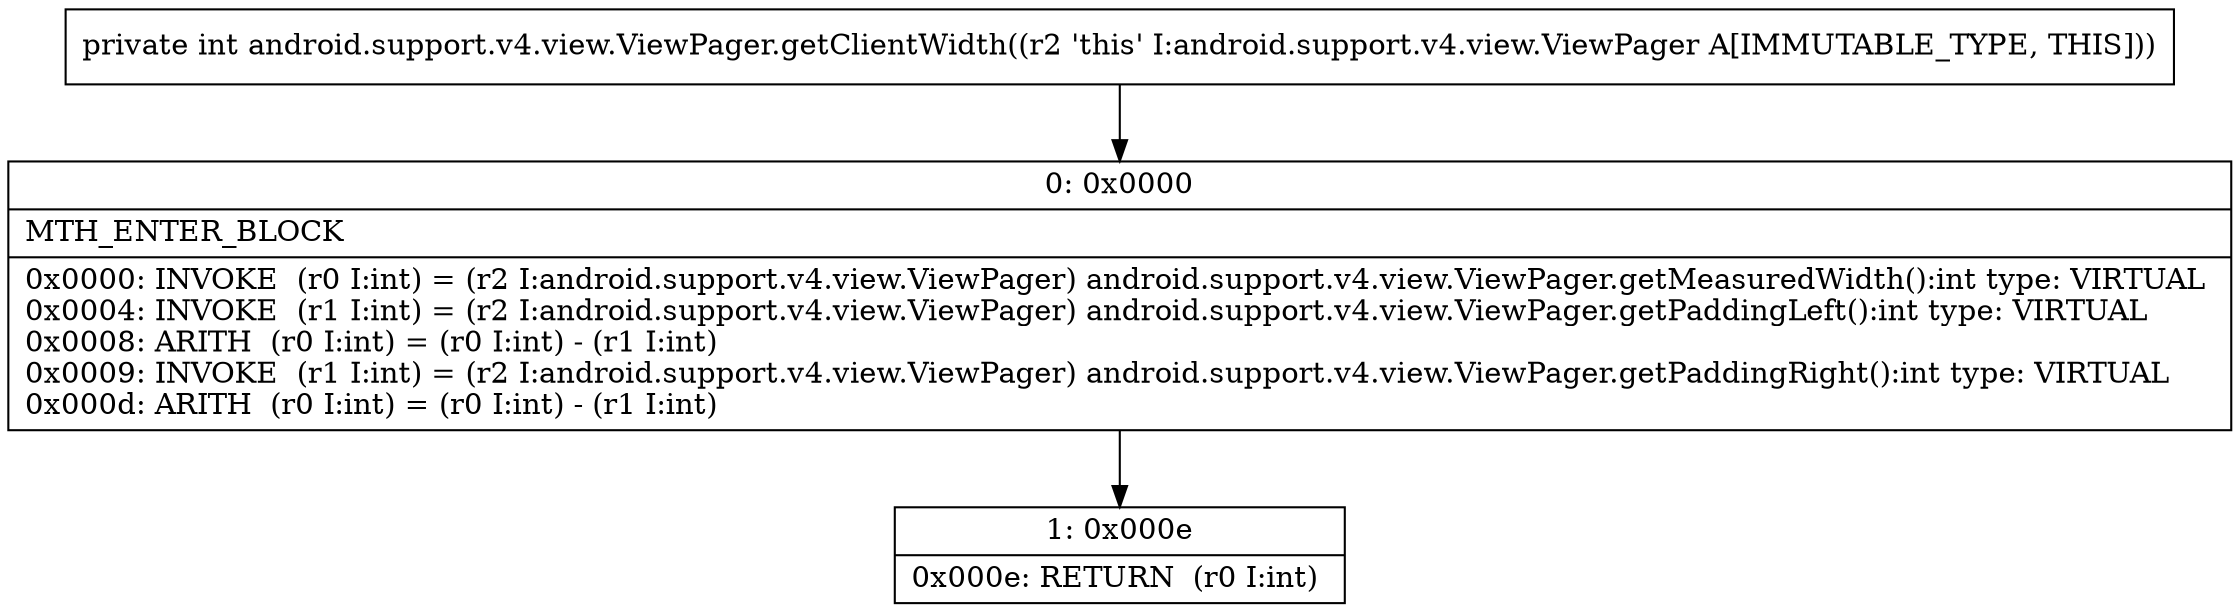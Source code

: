 digraph "CFG forandroid.support.v4.view.ViewPager.getClientWidth()I" {
Node_0 [shape=record,label="{0\:\ 0x0000|MTH_ENTER_BLOCK\l|0x0000: INVOKE  (r0 I:int) = (r2 I:android.support.v4.view.ViewPager) android.support.v4.view.ViewPager.getMeasuredWidth():int type: VIRTUAL \l0x0004: INVOKE  (r1 I:int) = (r2 I:android.support.v4.view.ViewPager) android.support.v4.view.ViewPager.getPaddingLeft():int type: VIRTUAL \l0x0008: ARITH  (r0 I:int) = (r0 I:int) \- (r1 I:int) \l0x0009: INVOKE  (r1 I:int) = (r2 I:android.support.v4.view.ViewPager) android.support.v4.view.ViewPager.getPaddingRight():int type: VIRTUAL \l0x000d: ARITH  (r0 I:int) = (r0 I:int) \- (r1 I:int) \l}"];
Node_1 [shape=record,label="{1\:\ 0x000e|0x000e: RETURN  (r0 I:int) \l}"];
MethodNode[shape=record,label="{private int android.support.v4.view.ViewPager.getClientWidth((r2 'this' I:android.support.v4.view.ViewPager A[IMMUTABLE_TYPE, THIS])) }"];
MethodNode -> Node_0;
Node_0 -> Node_1;
}

